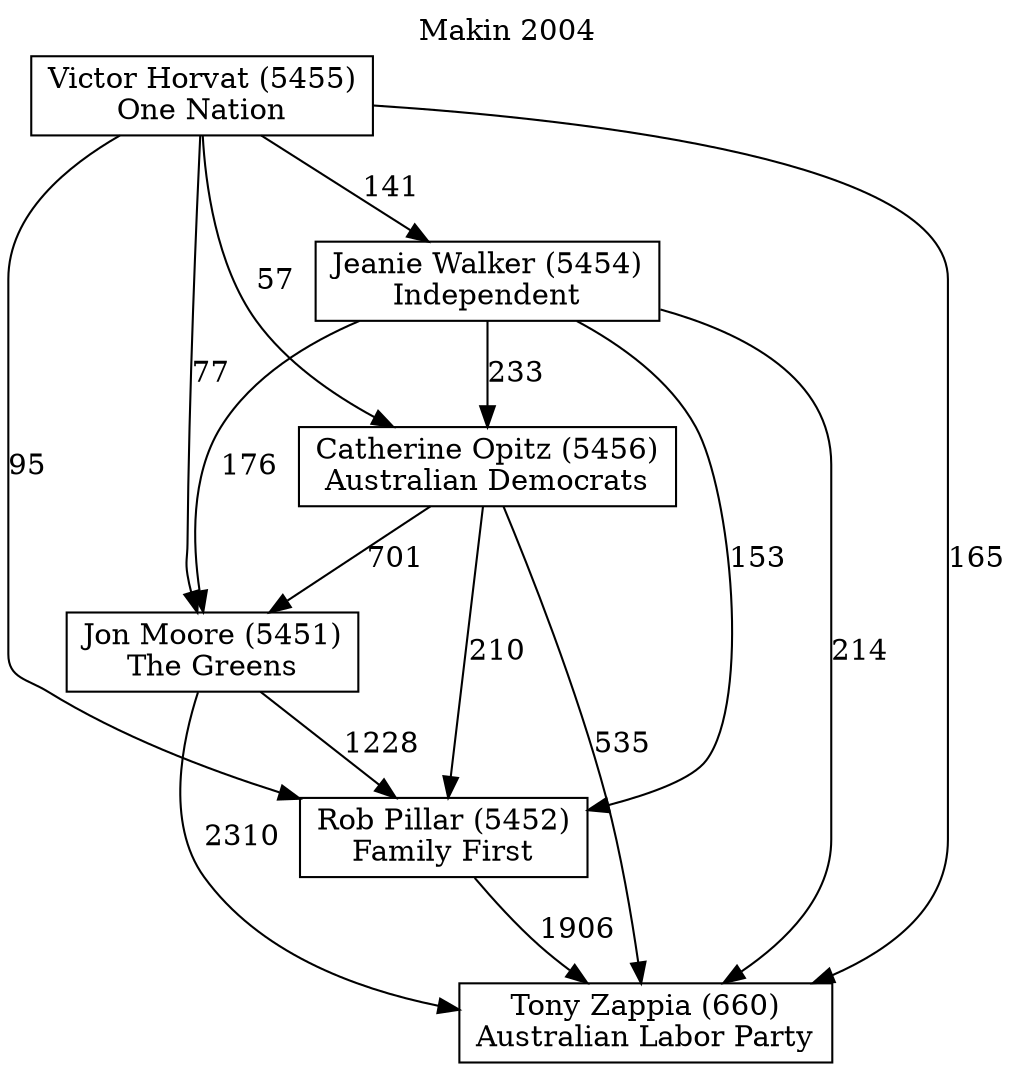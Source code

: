 // House preference flow
digraph "Tony Zappia (660)_Makin_2004" {
	graph [label="Makin 2004" labelloc=t mclimit=10]
	node [shape=box]
	"Catherine Opitz (5456)" [label="Catherine Opitz (5456)
Australian Democrats"]
	"Jeanie Walker (5454)" [label="Jeanie Walker (5454)
Independent"]
	"Jon Moore (5451)" [label="Jon Moore (5451)
The Greens"]
	"Rob Pillar (5452)" [label="Rob Pillar (5452)
Family First"]
	"Tony Zappia (660)" [label="Tony Zappia (660)
Australian Labor Party"]
	"Victor Horvat (5455)" [label="Victor Horvat (5455)
One Nation"]
	"Catherine Opitz (5456)" -> "Jon Moore (5451)" [label=701]
	"Catherine Opitz (5456)" -> "Rob Pillar (5452)" [label=210]
	"Catherine Opitz (5456)" -> "Tony Zappia (660)" [label=535]
	"Jeanie Walker (5454)" -> "Catherine Opitz (5456)" [label=233]
	"Jeanie Walker (5454)" -> "Jon Moore (5451)" [label=176]
	"Jeanie Walker (5454)" -> "Rob Pillar (5452)" [label=153]
	"Jeanie Walker (5454)" -> "Tony Zappia (660)" [label=214]
	"Jon Moore (5451)" -> "Rob Pillar (5452)" [label=1228]
	"Jon Moore (5451)" -> "Tony Zappia (660)" [label=2310]
	"Rob Pillar (5452)" -> "Tony Zappia (660)" [label=1906]
	"Victor Horvat (5455)" -> "Catherine Opitz (5456)" [label=57]
	"Victor Horvat (5455)" -> "Jeanie Walker (5454)" [label=141]
	"Victor Horvat (5455)" -> "Jon Moore (5451)" [label=77]
	"Victor Horvat (5455)" -> "Rob Pillar (5452)" [label=95]
	"Victor Horvat (5455)" -> "Tony Zappia (660)" [label=165]
}
